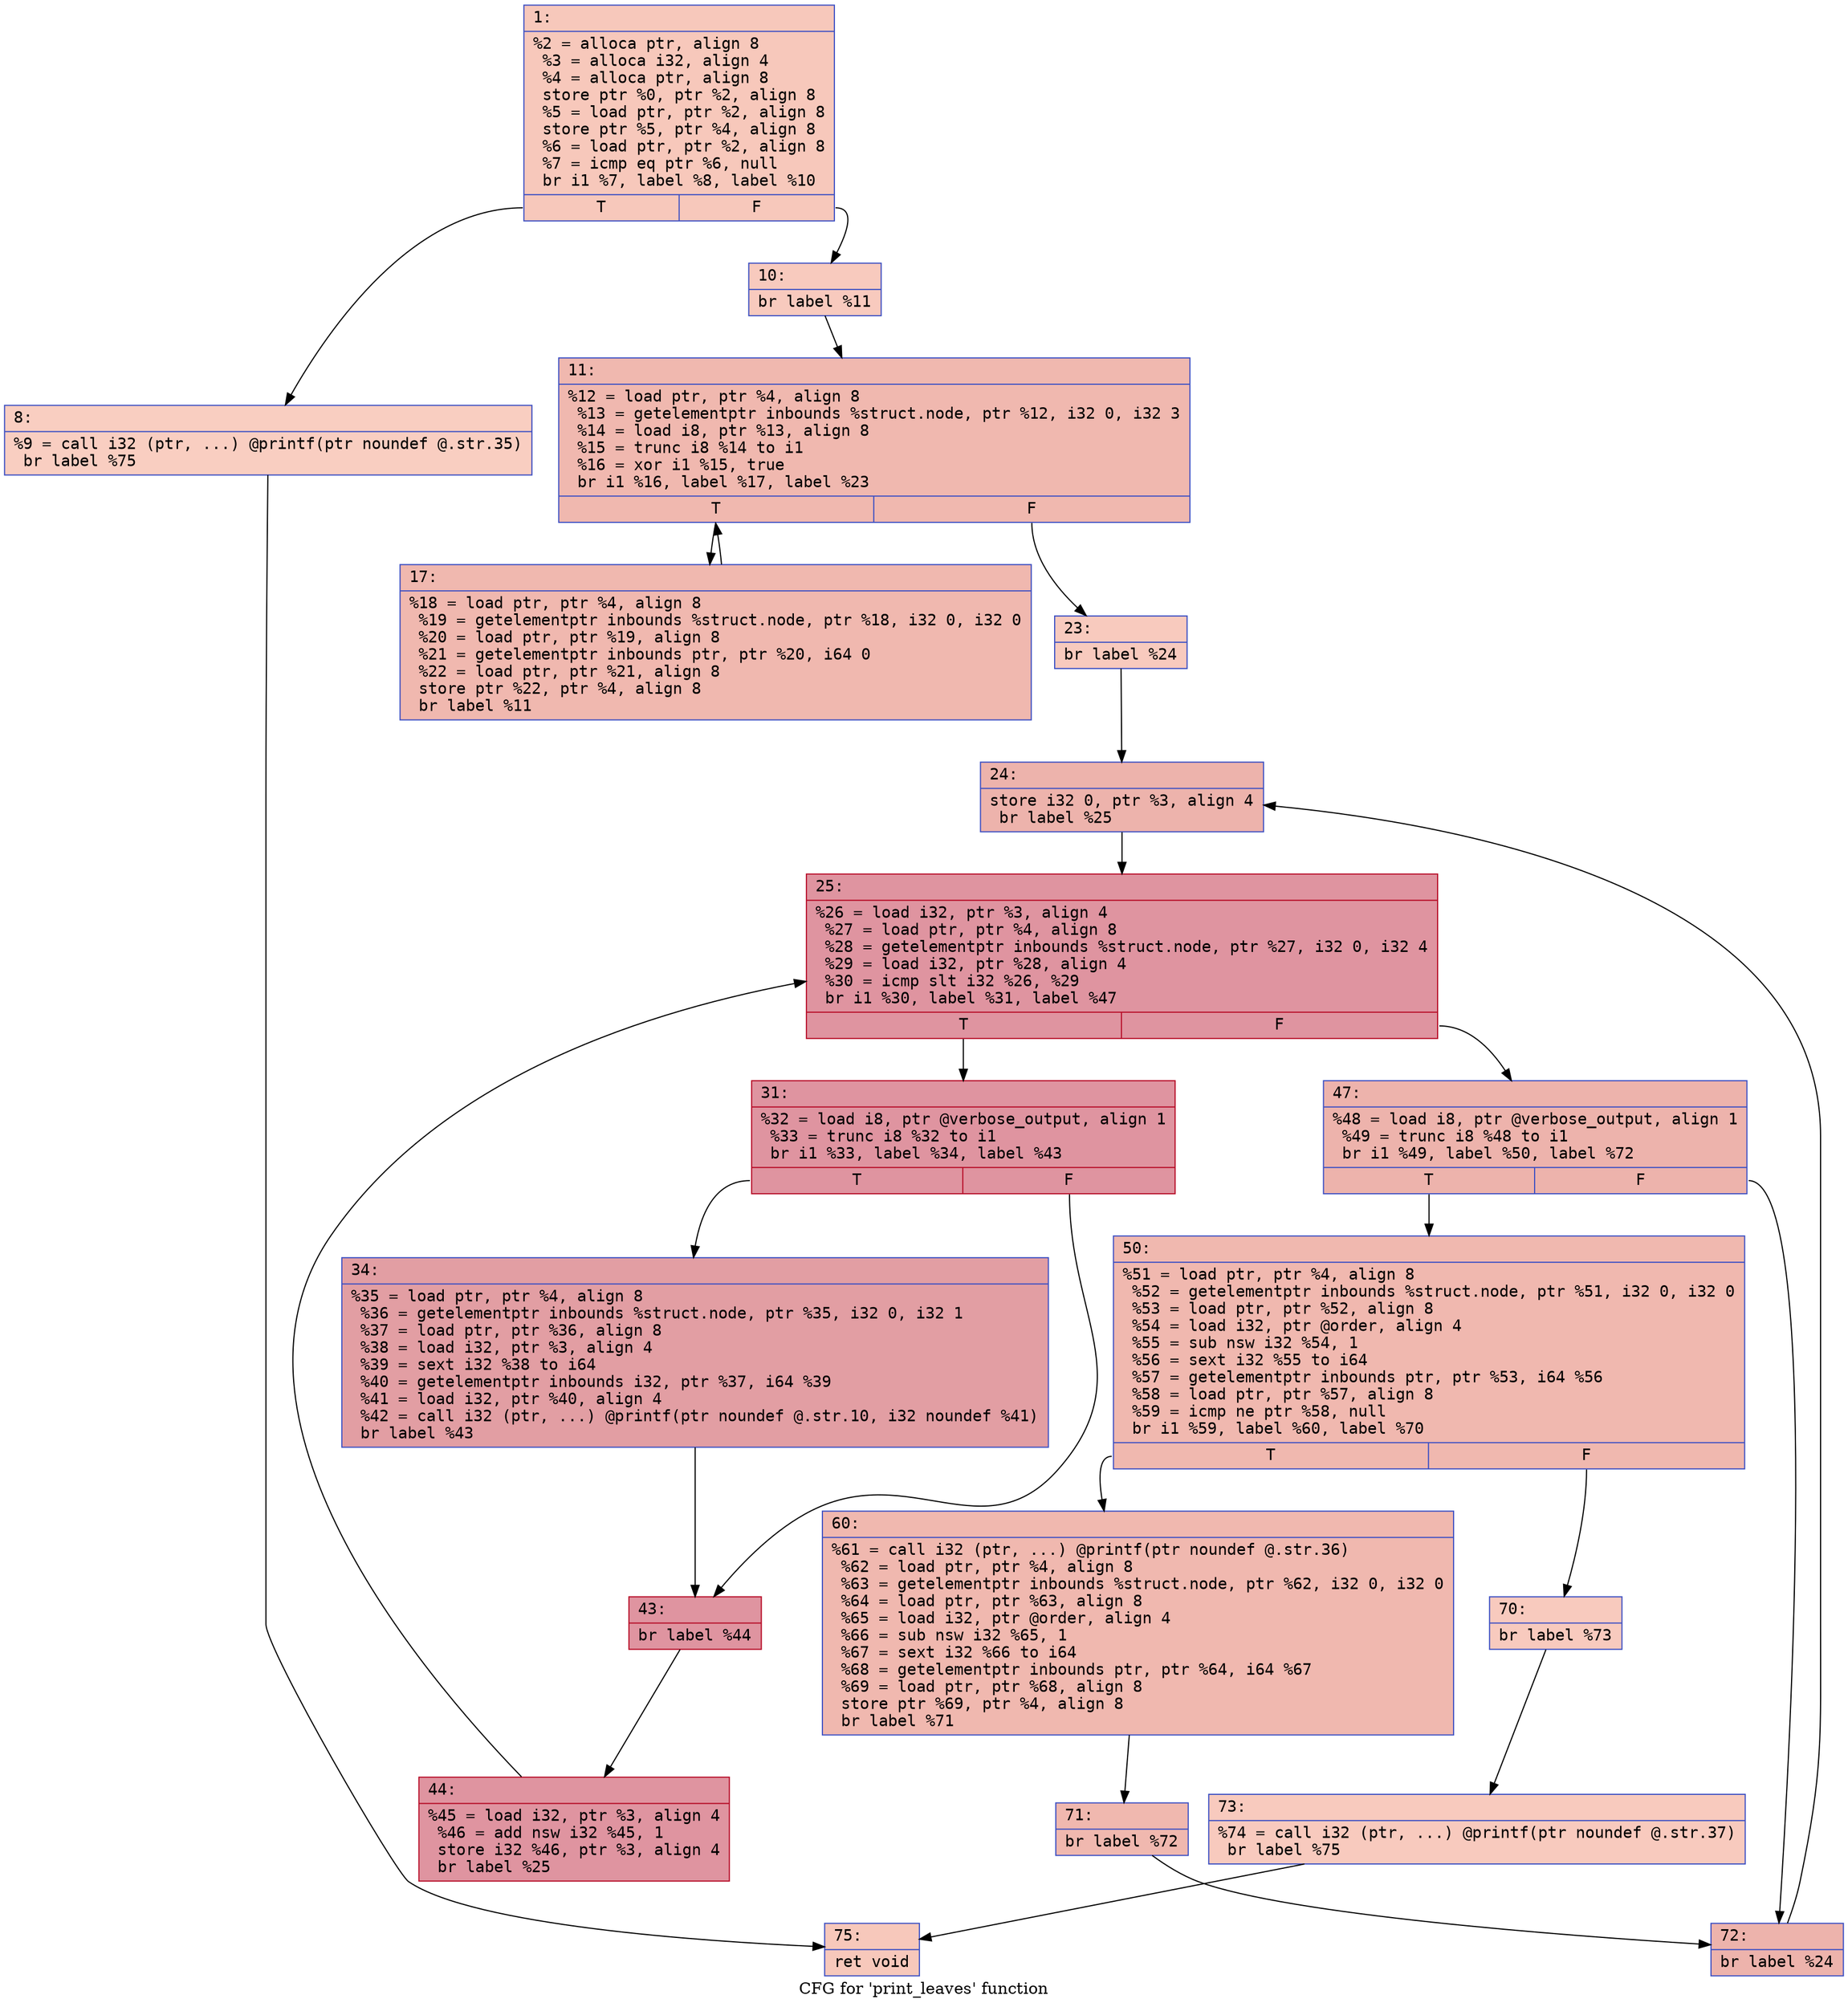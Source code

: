 digraph "CFG for 'print_leaves' function" {
	label="CFG for 'print_leaves' function";

	Node0x60000202f340 [shape=record,color="#3d50c3ff", style=filled, fillcolor="#ed836670" fontname="Courier",label="{1:\l|  %2 = alloca ptr, align 8\l  %3 = alloca i32, align 4\l  %4 = alloca ptr, align 8\l  store ptr %0, ptr %2, align 8\l  %5 = load ptr, ptr %2, align 8\l  store ptr %5, ptr %4, align 8\l  %6 = load ptr, ptr %2, align 8\l  %7 = icmp eq ptr %6, null\l  br i1 %7, label %8, label %10\l|{<s0>T|<s1>F}}"];
	Node0x60000202f340:s0 -> Node0x60000202f390[tooltip="1 -> 8\nProbability 37.50%" ];
	Node0x60000202f340:s1 -> Node0x60000202f3e0[tooltip="1 -> 10\nProbability 62.50%" ];
	Node0x60000202f390 [shape=record,color="#3d50c3ff", style=filled, fillcolor="#f2907270" fontname="Courier",label="{8:\l|  %9 = call i32 (ptr, ...) @printf(ptr noundef @.str.35)\l  br label %75\l}"];
	Node0x60000202f390 -> Node0x60000202f930[tooltip="8 -> 75\nProbability 100.00%" ];
	Node0x60000202f3e0 [shape=record,color="#3d50c3ff", style=filled, fillcolor="#ef886b70" fontname="Courier",label="{10:\l|  br label %11\l}"];
	Node0x60000202f3e0 -> Node0x60000202f430[tooltip="10 -> 11\nProbability 100.00%" ];
	Node0x60000202f430 [shape=record,color="#3d50c3ff", style=filled, fillcolor="#dc5d4a70" fontname="Courier",label="{11:\l|  %12 = load ptr, ptr %4, align 8\l  %13 = getelementptr inbounds %struct.node, ptr %12, i32 0, i32 3\l  %14 = load i8, ptr %13, align 8\l  %15 = trunc i8 %14 to i1\l  %16 = xor i1 %15, true\l  br i1 %16, label %17, label %23\l|{<s0>T|<s1>F}}"];
	Node0x60000202f430:s0 -> Node0x60000202f480[tooltip="11 -> 17\nProbability 96.88%" ];
	Node0x60000202f430:s1 -> Node0x60000202f4d0[tooltip="11 -> 23\nProbability 3.12%" ];
	Node0x60000202f480 [shape=record,color="#3d50c3ff", style=filled, fillcolor="#dc5d4a70" fontname="Courier",label="{17:\l|  %18 = load ptr, ptr %4, align 8\l  %19 = getelementptr inbounds %struct.node, ptr %18, i32 0, i32 0\l  %20 = load ptr, ptr %19, align 8\l  %21 = getelementptr inbounds ptr, ptr %20, i64 0\l  %22 = load ptr, ptr %21, align 8\l  store ptr %22, ptr %4, align 8\l  br label %11\l}"];
	Node0x60000202f480 -> Node0x60000202f430[tooltip="17 -> 11\nProbability 100.00%" ];
	Node0x60000202f4d0 [shape=record,color="#3d50c3ff", style=filled, fillcolor="#ef886b70" fontname="Courier",label="{23:\l|  br label %24\l}"];
	Node0x60000202f4d0 -> Node0x60000202f520[tooltip="23 -> 24\nProbability 100.00%" ];
	Node0x60000202f520 [shape=record,color="#3d50c3ff", style=filled, fillcolor="#d6524470" fontname="Courier",label="{24:\l|  store i32 0, ptr %3, align 4\l  br label %25\l}"];
	Node0x60000202f520 -> Node0x60000202f570[tooltip="24 -> 25\nProbability 100.00%" ];
	Node0x60000202f570 [shape=record,color="#b70d28ff", style=filled, fillcolor="#b70d2870" fontname="Courier",label="{25:\l|  %26 = load i32, ptr %3, align 4\l  %27 = load ptr, ptr %4, align 8\l  %28 = getelementptr inbounds %struct.node, ptr %27, i32 0, i32 4\l  %29 = load i32, ptr %28, align 4\l  %30 = icmp slt i32 %26, %29\l  br i1 %30, label %31, label %47\l|{<s0>T|<s1>F}}"];
	Node0x60000202f570:s0 -> Node0x60000202f5c0[tooltip="25 -> 31\nProbability 96.88%" ];
	Node0x60000202f570:s1 -> Node0x60000202f700[tooltip="25 -> 47\nProbability 3.12%" ];
	Node0x60000202f5c0 [shape=record,color="#b70d28ff", style=filled, fillcolor="#b70d2870" fontname="Courier",label="{31:\l|  %32 = load i8, ptr @verbose_output, align 1\l  %33 = trunc i8 %32 to i1\l  br i1 %33, label %34, label %43\l|{<s0>T|<s1>F}}"];
	Node0x60000202f5c0:s0 -> Node0x60000202f610[tooltip="31 -> 34\nProbability 50.00%" ];
	Node0x60000202f5c0:s1 -> Node0x60000202f660[tooltip="31 -> 43\nProbability 50.00%" ];
	Node0x60000202f610 [shape=record,color="#3d50c3ff", style=filled, fillcolor="#be242e70" fontname="Courier",label="{34:\l|  %35 = load ptr, ptr %4, align 8\l  %36 = getelementptr inbounds %struct.node, ptr %35, i32 0, i32 1\l  %37 = load ptr, ptr %36, align 8\l  %38 = load i32, ptr %3, align 4\l  %39 = sext i32 %38 to i64\l  %40 = getelementptr inbounds i32, ptr %37, i64 %39\l  %41 = load i32, ptr %40, align 4\l  %42 = call i32 (ptr, ...) @printf(ptr noundef @.str.10, i32 noundef %41)\l  br label %43\l}"];
	Node0x60000202f610 -> Node0x60000202f660[tooltip="34 -> 43\nProbability 100.00%" ];
	Node0x60000202f660 [shape=record,color="#b70d28ff", style=filled, fillcolor="#b70d2870" fontname="Courier",label="{43:\l|  br label %44\l}"];
	Node0x60000202f660 -> Node0x60000202f6b0[tooltip="43 -> 44\nProbability 100.00%" ];
	Node0x60000202f6b0 [shape=record,color="#b70d28ff", style=filled, fillcolor="#b70d2870" fontname="Courier",label="{44:\l|  %45 = load i32, ptr %3, align 4\l  %46 = add nsw i32 %45, 1\l  store i32 %46, ptr %3, align 4\l  br label %25\l}"];
	Node0x60000202f6b0 -> Node0x60000202f570[tooltip="44 -> 25\nProbability 100.00%" ];
	Node0x60000202f700 [shape=record,color="#3d50c3ff", style=filled, fillcolor="#d6524470" fontname="Courier",label="{47:\l|  %48 = load i8, ptr @verbose_output, align 1\l  %49 = trunc i8 %48 to i1\l  br i1 %49, label %50, label %72\l|{<s0>T|<s1>F}}"];
	Node0x60000202f700:s0 -> Node0x60000202f750[tooltip="47 -> 50\nProbability 50.00%" ];
	Node0x60000202f700:s1 -> Node0x60000202f890[tooltip="47 -> 72\nProbability 50.00%" ];
	Node0x60000202f750 [shape=record,color="#3d50c3ff", style=filled, fillcolor="#dc5d4a70" fontname="Courier",label="{50:\l|  %51 = load ptr, ptr %4, align 8\l  %52 = getelementptr inbounds %struct.node, ptr %51, i32 0, i32 0\l  %53 = load ptr, ptr %52, align 8\l  %54 = load i32, ptr @order, align 4\l  %55 = sub nsw i32 %54, 1\l  %56 = sext i32 %55 to i64\l  %57 = getelementptr inbounds ptr, ptr %53, i64 %56\l  %58 = load ptr, ptr %57, align 8\l  %59 = icmp ne ptr %58, null\l  br i1 %59, label %60, label %70\l|{<s0>T|<s1>F}}"];
	Node0x60000202f750:s0 -> Node0x60000202f7a0[tooltip="50 -> 60\nProbability 96.88%" ];
	Node0x60000202f750:s1 -> Node0x60000202f7f0[tooltip="50 -> 70\nProbability 3.12%" ];
	Node0x60000202f7a0 [shape=record,color="#3d50c3ff", style=filled, fillcolor="#dc5d4a70" fontname="Courier",label="{60:\l|  %61 = call i32 (ptr, ...) @printf(ptr noundef @.str.36)\l  %62 = load ptr, ptr %4, align 8\l  %63 = getelementptr inbounds %struct.node, ptr %62, i32 0, i32 0\l  %64 = load ptr, ptr %63, align 8\l  %65 = load i32, ptr @order, align 4\l  %66 = sub nsw i32 %65, 1\l  %67 = sext i32 %66 to i64\l  %68 = getelementptr inbounds ptr, ptr %64, i64 %67\l  %69 = load ptr, ptr %68, align 8\l  store ptr %69, ptr %4, align 8\l  br label %71\l}"];
	Node0x60000202f7a0 -> Node0x60000202f840[tooltip="60 -> 71\nProbability 100.00%" ];
	Node0x60000202f7f0 [shape=record,color="#3d50c3ff", style=filled, fillcolor="#ef886b70" fontname="Courier",label="{70:\l|  br label %73\l}"];
	Node0x60000202f7f0 -> Node0x60000202f8e0[tooltip="70 -> 73\nProbability 100.00%" ];
	Node0x60000202f840 [shape=record,color="#3d50c3ff", style=filled, fillcolor="#dc5d4a70" fontname="Courier",label="{71:\l|  br label %72\l}"];
	Node0x60000202f840 -> Node0x60000202f890[tooltip="71 -> 72\nProbability 100.00%" ];
	Node0x60000202f890 [shape=record,color="#3d50c3ff", style=filled, fillcolor="#d6524470" fontname="Courier",label="{72:\l|  br label %24\l}"];
	Node0x60000202f890 -> Node0x60000202f520[tooltip="72 -> 24\nProbability 100.00%" ];
	Node0x60000202f8e0 [shape=record,color="#3d50c3ff", style=filled, fillcolor="#ef886b70" fontname="Courier",label="{73:\l|  %74 = call i32 (ptr, ...) @printf(ptr noundef @.str.37)\l  br label %75\l}"];
	Node0x60000202f8e0 -> Node0x60000202f930[tooltip="73 -> 75\nProbability 100.00%" ];
	Node0x60000202f930 [shape=record,color="#3d50c3ff", style=filled, fillcolor="#ed836670" fontname="Courier",label="{75:\l|  ret void\l}"];
}
